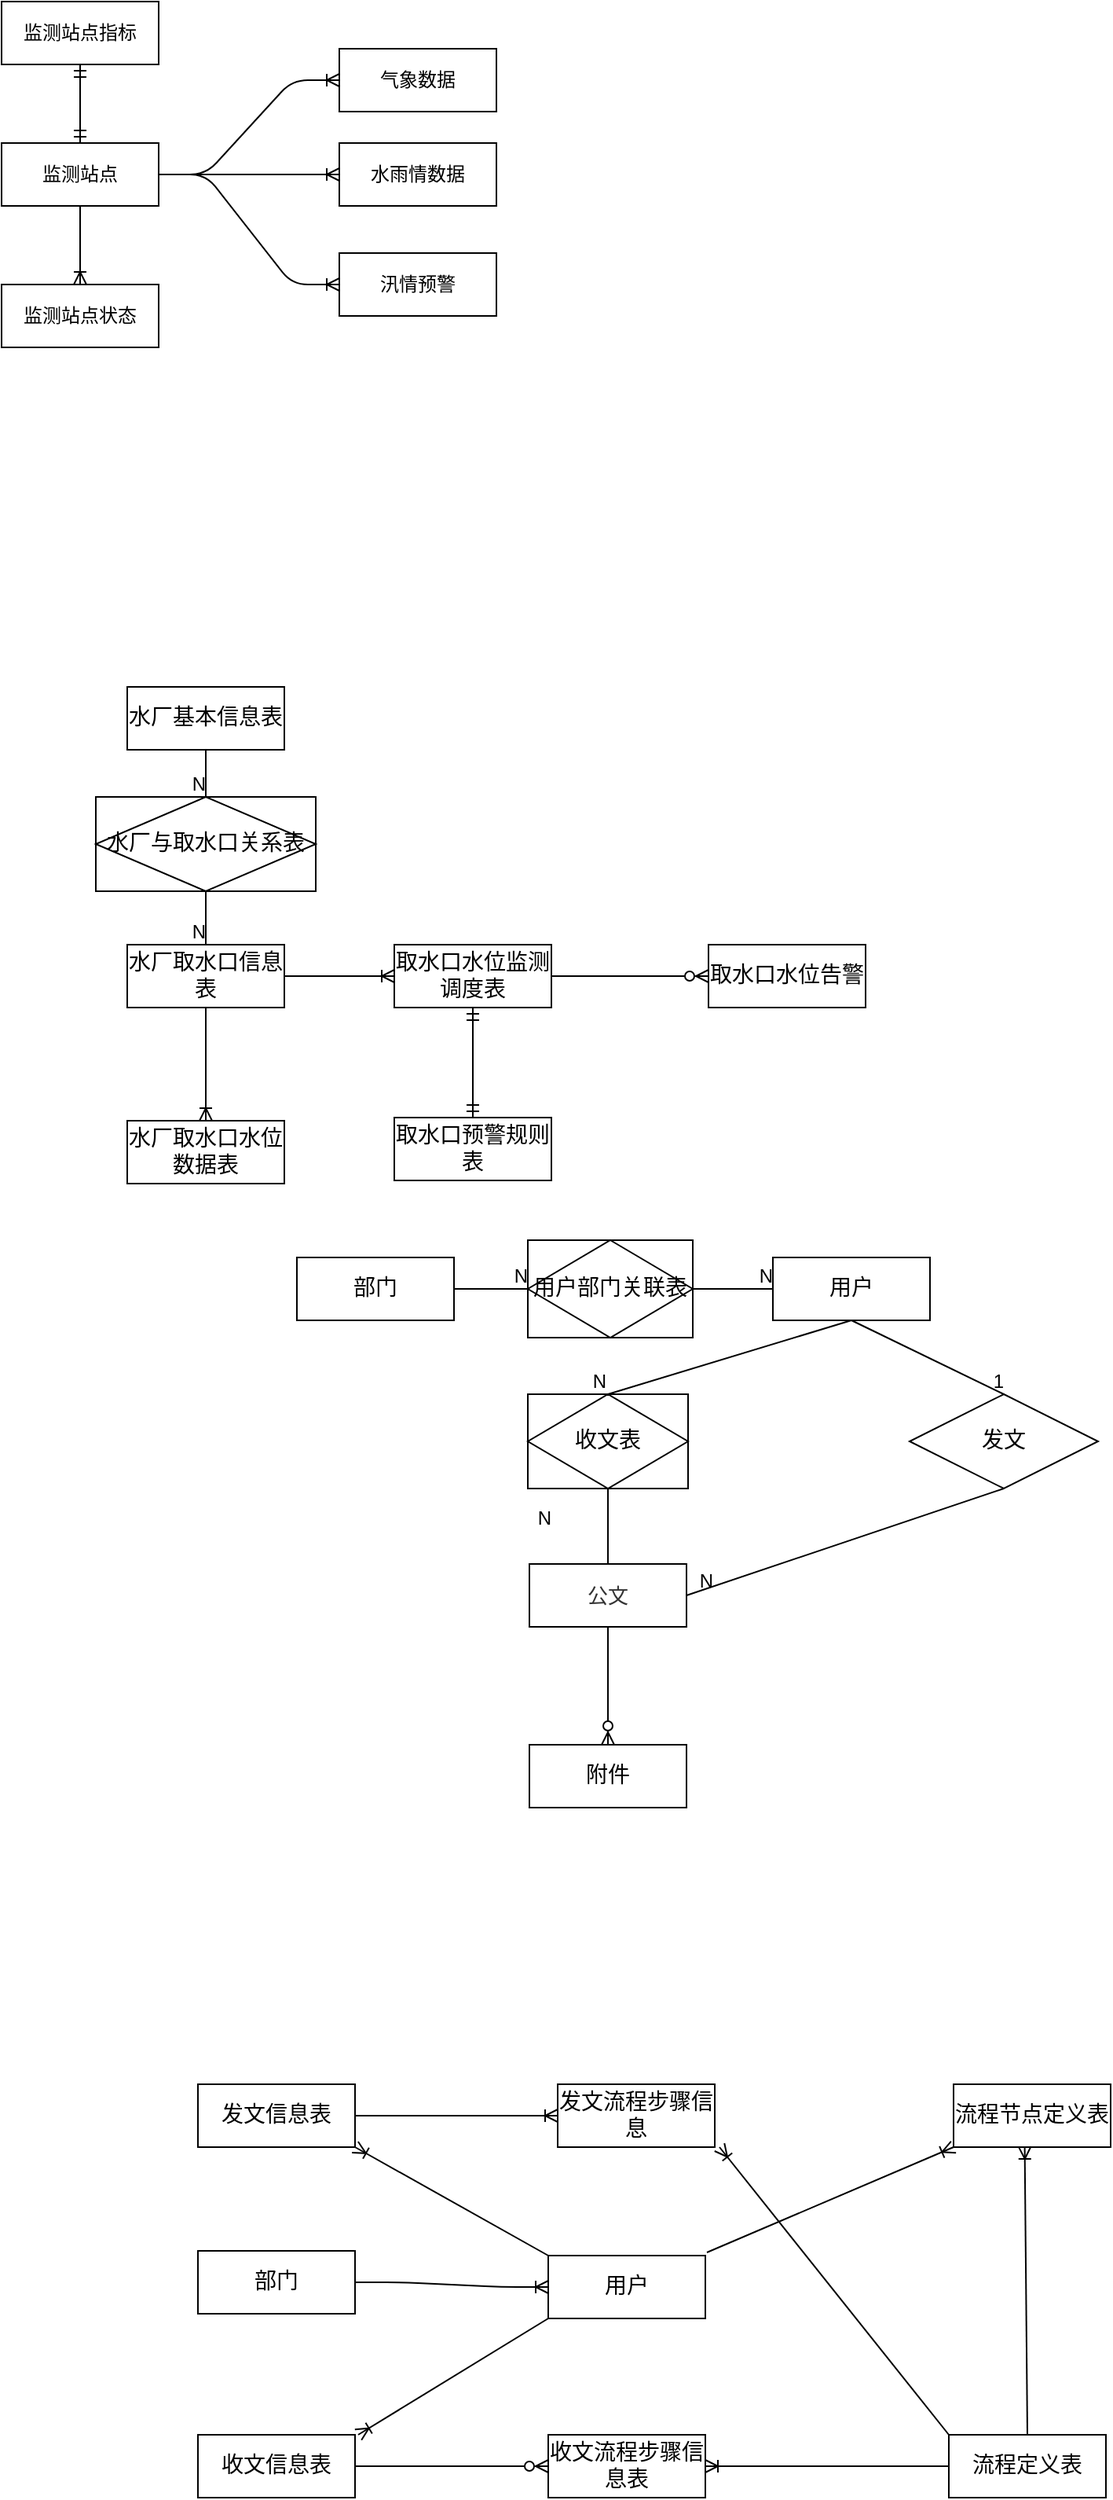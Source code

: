 <mxfile version="14.1.8" type="github">
  <diagram id="R2lEEEUBdFMjLlhIrx00" name="Page-1">
    <mxGraphModel dx="820" dy="408" grid="0" gridSize="10" guides="1" tooltips="1" connect="1" arrows="1" fold="1" page="0" pageScale="1" pageWidth="850" pageHeight="1100" math="0" shadow="0" extFonts="Permanent Marker^https://fonts.googleapis.com/css?family=Permanent+Marker">
      <root>
        <mxCell id="0" />
        <mxCell id="1" parent="0" />
        <mxCell id="ETopGWIWWFFzmafr7ryn-1" value="监测站点" style="whiteSpace=wrap;html=1;align=center;" vertex="1" parent="1">
          <mxGeometry x="40" y="130" width="100" height="40" as="geometry" />
        </mxCell>
        <mxCell id="ETopGWIWWFFzmafr7ryn-2" value="气象数据" style="whiteSpace=wrap;html=1;align=center;" vertex="1" parent="1">
          <mxGeometry x="255" y="70" width="100" height="40" as="geometry" />
        </mxCell>
        <mxCell id="ETopGWIWWFFzmafr7ryn-3" value="水雨情数据" style="whiteSpace=wrap;html=1;align=center;" vertex="1" parent="1">
          <mxGeometry x="255" y="130" width="100" height="40" as="geometry" />
        </mxCell>
        <mxCell id="ETopGWIWWFFzmafr7ryn-4" value="监测站点指标" style="whiteSpace=wrap;html=1;align=center;" vertex="1" parent="1">
          <mxGeometry x="40" y="40" width="100" height="40" as="geometry" />
        </mxCell>
        <mxCell id="ETopGWIWWFFzmafr7ryn-5" value="" style="fontSize=12;html=1;endArrow=ERmandOne;startArrow=ERmandOne;entryX=0.5;entryY=0;entryDx=0;entryDy=0;exitX=0.5;exitY=1;exitDx=0;exitDy=0;" edge="1" parent="1" source="ETopGWIWWFFzmafr7ryn-4" target="ETopGWIWWFFzmafr7ryn-1">
          <mxGeometry width="100" height="100" relative="1" as="geometry">
            <mxPoint x="-10" y="280" as="sourcePoint" />
            <mxPoint x="20" y="240" as="targetPoint" />
          </mxGeometry>
        </mxCell>
        <mxCell id="ETopGWIWWFFzmafr7ryn-6" value="" style="edgeStyle=entityRelationEdgeStyle;fontSize=12;html=1;endArrow=ERoneToMany;entryX=0;entryY=0.5;entryDx=0;entryDy=0;" edge="1" parent="1" source="ETopGWIWWFFzmafr7ryn-1" target="ETopGWIWWFFzmafr7ryn-2">
          <mxGeometry width="100" height="100" relative="1" as="geometry">
            <mxPoint x="200" y="380" as="sourcePoint" />
            <mxPoint x="300" y="280" as="targetPoint" />
          </mxGeometry>
        </mxCell>
        <mxCell id="ETopGWIWWFFzmafr7ryn-7" value="" style="edgeStyle=entityRelationEdgeStyle;fontSize=12;html=1;endArrow=ERoneToMany;exitX=1;exitY=0.5;exitDx=0;exitDy=0;entryX=0;entryY=0.5;entryDx=0;entryDy=0;" edge="1" parent="1" source="ETopGWIWWFFzmafr7ryn-1" target="ETopGWIWWFFzmafr7ryn-3">
          <mxGeometry width="100" height="100" relative="1" as="geometry">
            <mxPoint x="230" y="380" as="sourcePoint" />
            <mxPoint x="330" y="280" as="targetPoint" />
          </mxGeometry>
        </mxCell>
        <mxCell id="ETopGWIWWFFzmafr7ryn-8" value="汛情预警" style="whiteSpace=wrap;html=1;align=center;" vertex="1" parent="1">
          <mxGeometry x="255" y="200" width="100" height="40" as="geometry" />
        </mxCell>
        <mxCell id="ETopGWIWWFFzmafr7ryn-9" value="" style="edgeStyle=entityRelationEdgeStyle;fontSize=12;html=1;endArrow=ERoneToMany;exitX=1;exitY=0.5;exitDx=0;exitDy=0;" edge="1" parent="1" source="ETopGWIWWFFzmafr7ryn-1" target="ETopGWIWWFFzmafr7ryn-8">
          <mxGeometry width="100" height="100" relative="1" as="geometry">
            <mxPoint x="260" y="400" as="sourcePoint" />
            <mxPoint x="360" y="300" as="targetPoint" />
          </mxGeometry>
        </mxCell>
        <mxCell id="ETopGWIWWFFzmafr7ryn-10" value="监测站点状态" style="whiteSpace=wrap;html=1;align=center;" vertex="1" parent="1">
          <mxGeometry x="40" y="220" width="100" height="40" as="geometry" />
        </mxCell>
        <mxCell id="ETopGWIWWFFzmafr7ryn-11" value="" style="edgeStyle=orthogonalEdgeStyle;fontSize=12;html=1;endArrow=ERoneToMany;exitX=0.5;exitY=1;exitDx=0;exitDy=0;entryX=0.5;entryY=0;entryDx=0;entryDy=0;" edge="1" parent="1" source="ETopGWIWWFFzmafr7ryn-1" target="ETopGWIWWFFzmafr7ryn-10">
          <mxGeometry width="100" height="100" relative="1" as="geometry">
            <mxPoint x="130" y="430" as="sourcePoint" />
            <mxPoint x="230" y="330" as="targetPoint" />
          </mxGeometry>
        </mxCell>
        <mxCell id="ETopGWIWWFFzmafr7ryn-13" value="取水口水位监测调度表" style="whiteSpace=wrap;html=1;align=center;fontFamily=仿宋;fontSize=14;" vertex="1" parent="1">
          <mxGeometry x="290" y="640" width="100" height="40" as="geometry" />
        </mxCell>
        <mxCell id="ETopGWIWWFFzmafr7ryn-16" value="取水口水位告警" style="whiteSpace=wrap;html=1;align=center;fontFamily=仿宋;fontSize=14;" vertex="1" parent="1">
          <mxGeometry x="490" y="640" width="100" height="40" as="geometry" />
        </mxCell>
        <mxCell id="ETopGWIWWFFzmafr7ryn-17" value="取水口预警规则表" style="whiteSpace=wrap;html=1;align=center;fontFamily=仿宋;fontSize=14;" vertex="1" parent="1">
          <mxGeometry x="290" y="750" width="100" height="40" as="geometry" />
        </mxCell>
        <mxCell id="ETopGWIWWFFzmafr7ryn-18" value="" style="edgeStyle=orthogonalEdgeStyle;fontSize=14;html=1;endArrow=ERmandOne;startArrow=ERmandOne;entryX=0.5;entryY=1;entryDx=0;entryDy=0;exitX=0.5;exitY=0;exitDx=0;exitDy=0;fontFamily=仿宋;" edge="1" parent="1" target="ETopGWIWWFFzmafr7ryn-13" source="ETopGWIWWFFzmafr7ryn-17">
          <mxGeometry width="100" height="100" relative="1" as="geometry">
            <mxPoint x="370" y="710" as="sourcePoint" />
            <mxPoint x="520" y="780" as="targetPoint" />
          </mxGeometry>
        </mxCell>
        <mxCell id="ETopGWIWWFFzmafr7ryn-19" value="水厂基本信息表" style="whiteSpace=wrap;html=1;align=center;fontFamily=仿宋;fontSize=14;" vertex="1" parent="1">
          <mxGeometry x="120" y="476" width="100" height="40" as="geometry" />
        </mxCell>
        <mxCell id="ETopGWIWWFFzmafr7ryn-21" value="水厂取水口信息表" style="whiteSpace=wrap;html=1;align=center;fontFamily=仿宋;fontSize=14;" vertex="1" parent="1">
          <mxGeometry x="120" y="640" width="100" height="40" as="geometry" />
        </mxCell>
        <mxCell id="ETopGWIWWFFzmafr7ryn-27" value="" style="edgeStyle=entityRelationEdgeStyle;fontSize=14;html=1;endArrow=ERzeroToMany;endFill=1;entryX=0;entryY=0.5;entryDx=0;entryDy=0;fontFamily=仿宋;" edge="1" parent="1" source="ETopGWIWWFFzmafr7ryn-13" target="ETopGWIWWFFzmafr7ryn-16">
          <mxGeometry width="100" height="100" relative="1" as="geometry">
            <mxPoint x="390" y="660" as="sourcePoint" />
            <mxPoint x="505" y="660" as="targetPoint" />
          </mxGeometry>
        </mxCell>
        <mxCell id="ETopGWIWWFFzmafr7ryn-28" value="" style="edgeStyle=orthogonalEdgeStyle;fontSize=14;html=1;endArrow=ERoneToMany;exitX=1;exitY=0.5;exitDx=0;exitDy=0;entryX=0;entryY=0.5;entryDx=0;entryDy=0;fontFamily=仿宋;" edge="1" parent="1" source="ETopGWIWWFFzmafr7ryn-21" target="ETopGWIWWFFzmafr7ryn-13">
          <mxGeometry width="100" height="100" relative="1" as="geometry">
            <mxPoint x="240" y="940" as="sourcePoint" />
            <mxPoint x="340" y="840" as="targetPoint" />
          </mxGeometry>
        </mxCell>
        <mxCell id="ETopGWIWWFFzmafr7ryn-29" value="水厂取水口水位数据表" style="whiteSpace=wrap;html=1;align=center;fontFamily=仿宋;fontSize=14;" vertex="1" parent="1">
          <mxGeometry x="120" y="752" width="100" height="40" as="geometry" />
        </mxCell>
        <mxCell id="ETopGWIWWFFzmafr7ryn-30" value="" style="edgeStyle=orthogonalEdgeStyle;fontSize=12;html=1;endArrow=ERoneToMany;exitX=0.5;exitY=1;exitDx=0;exitDy=0;entryX=0.5;entryY=0;entryDx=0;entryDy=0;fontFamily=仿宋;" edge="1" parent="1" source="ETopGWIWWFFzmafr7ryn-21" target="ETopGWIWWFFzmafr7ryn-29">
          <mxGeometry width="100" height="100" relative="1" as="geometry">
            <mxPoint x="252" y="930" as="sourcePoint" />
            <mxPoint x="352" y="830" as="targetPoint" />
          </mxGeometry>
        </mxCell>
        <mxCell id="ETopGWIWWFFzmafr7ryn-31" value="水厂与取水口关系表" style="shape=associativeEntity;whiteSpace=wrap;html=1;align=center;fontFamily=仿宋;fontSize=14;" vertex="1" parent="1">
          <mxGeometry x="100" y="546" width="140" height="60" as="geometry" />
        </mxCell>
        <mxCell id="ETopGWIWWFFzmafr7ryn-32" value="" style="endArrow=none;html=1;rounded=0;fontFamily=仿宋;fontSize=14;exitX=0.5;exitY=1;exitDx=0;exitDy=0;" edge="1" parent="1" source="ETopGWIWWFFzmafr7ryn-19" target="ETopGWIWWFFzmafr7ryn-31">
          <mxGeometry relative="1" as="geometry">
            <mxPoint x="322" y="563" as="sourcePoint" />
            <mxPoint x="482" y="563" as="targetPoint" />
          </mxGeometry>
        </mxCell>
        <mxCell id="ETopGWIWWFFzmafr7ryn-33" value="N" style="resizable=0;html=1;align=right;verticalAlign=bottom;" connectable="0" vertex="1" parent="ETopGWIWWFFzmafr7ryn-32">
          <mxGeometry x="1" relative="1" as="geometry" />
        </mxCell>
        <mxCell id="ETopGWIWWFFzmafr7ryn-34" value="" style="endArrow=none;html=1;rounded=0;fontFamily=仿宋;fontSize=14;exitX=0.5;exitY=1;exitDx=0;exitDy=0;" edge="1" parent="1" source="ETopGWIWWFFzmafr7ryn-31" target="ETopGWIWWFFzmafr7ryn-21">
          <mxGeometry relative="1" as="geometry">
            <mxPoint x="314" y="604" as="sourcePoint" />
            <mxPoint x="474" y="604" as="targetPoint" />
          </mxGeometry>
        </mxCell>
        <mxCell id="ETopGWIWWFFzmafr7ryn-35" value="N" style="resizable=0;html=1;align=right;verticalAlign=bottom;" connectable="0" vertex="1" parent="ETopGWIWWFFzmafr7ryn-34">
          <mxGeometry x="1" relative="1" as="geometry" />
        </mxCell>
        <mxCell id="ETopGWIWWFFzmafr7ryn-36" value="用户" style="whiteSpace=wrap;html=1;align=center;fontFamily=仿宋;fontSize=14;" vertex="1" parent="1">
          <mxGeometry x="531" y="839" width="100" height="40" as="geometry" />
        </mxCell>
        <mxCell id="ETopGWIWWFFzmafr7ryn-37" value="部门" style="whiteSpace=wrap;html=1;align=center;fontFamily=仿宋;fontSize=14;" vertex="1" parent="1">
          <mxGeometry x="228" y="839" width="100" height="40" as="geometry" />
        </mxCell>
        <mxCell id="ETopGWIWWFFzmafr7ryn-38" value="用户部门关联表" style="shape=associativeEntity;whiteSpace=wrap;html=1;align=center;fontFamily=仿宋;fontSize=14;" vertex="1" parent="1">
          <mxGeometry x="375" y="828" width="105" height="62" as="geometry" />
        </mxCell>
        <mxCell id="ETopGWIWWFFzmafr7ryn-39" value="" style="endArrow=none;html=1;rounded=0;fontFamily=仿宋;fontSize=14;exitX=1;exitY=0.5;exitDx=0;exitDy=0;entryX=0;entryY=0.5;entryDx=0;entryDy=0;" edge="1" parent="1" source="ETopGWIWWFFzmafr7ryn-37" target="ETopGWIWWFFzmafr7ryn-38">
          <mxGeometry relative="1" as="geometry">
            <mxPoint x="366" y="904" as="sourcePoint" />
            <mxPoint x="526" y="904" as="targetPoint" />
          </mxGeometry>
        </mxCell>
        <mxCell id="ETopGWIWWFFzmafr7ryn-40" value="N" style="resizable=0;html=1;align=right;verticalAlign=bottom;" connectable="0" vertex="1" parent="ETopGWIWWFFzmafr7ryn-39">
          <mxGeometry x="1" relative="1" as="geometry" />
        </mxCell>
        <mxCell id="ETopGWIWWFFzmafr7ryn-41" value="" style="endArrow=none;html=1;rounded=0;fontFamily=仿宋;fontSize=14;exitX=1;exitY=0.5;exitDx=0;exitDy=0;" edge="1" parent="1" source="ETopGWIWWFFzmafr7ryn-38" target="ETopGWIWWFFzmafr7ryn-36">
          <mxGeometry relative="1" as="geometry">
            <mxPoint x="561" y="901" as="sourcePoint" />
            <mxPoint x="721" y="901" as="targetPoint" />
          </mxGeometry>
        </mxCell>
        <mxCell id="ETopGWIWWFFzmafr7ryn-42" value="N" style="resizable=0;html=1;align=right;verticalAlign=bottom;" connectable="0" vertex="1" parent="ETopGWIWWFFzmafr7ryn-41">
          <mxGeometry x="1" relative="1" as="geometry" />
        </mxCell>
        <mxCell id="ETopGWIWWFFzmafr7ryn-43" value="&lt;font color=&quot;#333333&quot; face=&quot;arial, sans-serif&quot;&gt;&lt;span style=&quot;font-size: 13px&quot;&gt;公文&lt;/span&gt;&lt;/font&gt;" style="whiteSpace=wrap;html=1;align=center;fontFamily=仿宋;fontSize=14;" vertex="1" parent="1">
          <mxGeometry x="376" y="1034" width="100" height="40" as="geometry" />
        </mxCell>
        <mxCell id="ETopGWIWWFFzmafr7ryn-49" value="发文" style="shape=rhombus;perimeter=rhombusPerimeter;whiteSpace=wrap;html=1;align=center;fontFamily=仿宋;fontSize=14;" vertex="1" parent="1">
          <mxGeometry x="618" y="926" width="120" height="60" as="geometry" />
        </mxCell>
        <mxCell id="ETopGWIWWFFzmafr7ryn-50" value="" style="endArrow=none;html=1;rounded=0;fontFamily=仿宋;fontSize=14;exitX=0.5;exitY=1;exitDx=0;exitDy=0;entryX=0.5;entryY=0;entryDx=0;entryDy=0;" edge="1" parent="1" source="ETopGWIWWFFzmafr7ryn-36" target="ETopGWIWWFFzmafr7ryn-49">
          <mxGeometry relative="1" as="geometry">
            <mxPoint x="655" y="917" as="sourcePoint" />
            <mxPoint x="815" y="917" as="targetPoint" />
          </mxGeometry>
        </mxCell>
        <mxCell id="ETopGWIWWFFzmafr7ryn-51" value="1" style="resizable=0;html=1;align=right;verticalAlign=bottom;" connectable="0" vertex="1" parent="ETopGWIWWFFzmafr7ryn-50">
          <mxGeometry x="1" relative="1" as="geometry" />
        </mxCell>
        <mxCell id="ETopGWIWWFFzmafr7ryn-52" value="" style="endArrow=none;html=1;rounded=0;fontFamily=仿宋;fontSize=14;exitX=0.5;exitY=1;exitDx=0;exitDy=0;entryX=1;entryY=0.5;entryDx=0;entryDy=0;" edge="1" parent="1" source="ETopGWIWWFFzmafr7ryn-49" target="ETopGWIWWFFzmafr7ryn-43">
          <mxGeometry relative="1" as="geometry">
            <mxPoint x="545" y="1031" as="sourcePoint" />
            <mxPoint x="705" y="1031" as="targetPoint" />
          </mxGeometry>
        </mxCell>
        <mxCell id="ETopGWIWWFFzmafr7ryn-53" value="N" style="resizable=0;html=1;align=right;verticalAlign=bottom;" connectable="0" vertex="1" parent="ETopGWIWWFFzmafr7ryn-52">
          <mxGeometry x="1" relative="1" as="geometry">
            <mxPoint x="17.35" y="-0.12" as="offset" />
          </mxGeometry>
        </mxCell>
        <mxCell id="ETopGWIWWFFzmafr7ryn-57" value="" style="endArrow=none;html=1;rounded=0;fontFamily=仿宋;fontSize=14;entryX=0.5;entryY=0;entryDx=0;entryDy=0;exitX=0.5;exitY=1;exitDx=0;exitDy=0;" edge="1" parent="1" source="ETopGWIWWFFzmafr7ryn-36" target="ETopGWIWWFFzmafr7ryn-61">
          <mxGeometry relative="1" as="geometry">
            <mxPoint x="442" y="927" as="sourcePoint" />
            <mxPoint x="430" y="930" as="targetPoint" />
          </mxGeometry>
        </mxCell>
        <mxCell id="ETopGWIWWFFzmafr7ryn-58" value="N" style="resizable=0;html=1;align=right;verticalAlign=bottom;" connectable="0" vertex="1" parent="ETopGWIWWFFzmafr7ryn-57">
          <mxGeometry x="1" relative="1" as="geometry" />
        </mxCell>
        <mxCell id="ETopGWIWWFFzmafr7ryn-71" value="N" style="resizable=0;html=1;align=right;verticalAlign=bottom;" connectable="0" vertex="1" parent="ETopGWIWWFFzmafr7ryn-57">
          <mxGeometry x="1" relative="1" as="geometry">
            <mxPoint x="-35.76" y="87.89" as="offset" />
          </mxGeometry>
        </mxCell>
        <mxCell id="ETopGWIWWFFzmafr7ryn-59" value="" style="endArrow=none;html=1;rounded=0;fontFamily=仿宋;fontSize=14;entryX=0.5;entryY=1;entryDx=0;entryDy=0;exitX=0.5;exitY=0;exitDx=0;exitDy=0;" edge="1" parent="1" source="ETopGWIWWFFzmafr7ryn-43" target="ETopGWIWWFFzmafr7ryn-61">
          <mxGeometry relative="1" as="geometry">
            <mxPoint x="325" y="1011" as="sourcePoint" />
            <mxPoint x="430" y="990" as="targetPoint" />
          </mxGeometry>
        </mxCell>
        <mxCell id="ETopGWIWWFFzmafr7ryn-60" value="N" style="resizable=0;html=1;align=right;verticalAlign=bottom;" connectable="0" vertex="1" parent="ETopGWIWWFFzmafr7ryn-59">
          <mxGeometry x="1" relative="1" as="geometry" />
        </mxCell>
        <mxCell id="ETopGWIWWFFzmafr7ryn-61" value="收文表" style="shape=associativeEntity;whiteSpace=wrap;html=1;align=center;fontFamily=仿宋;fontSize=14;" vertex="1" parent="1">
          <mxGeometry x="375" y="926" width="102" height="60" as="geometry" />
        </mxCell>
        <mxCell id="ETopGWIWWFFzmafr7ryn-72" value="附件" style="whiteSpace=wrap;html=1;align=center;fontFamily=仿宋;fontSize=14;" vertex="1" parent="1">
          <mxGeometry x="376" y="1149" width="100" height="40" as="geometry" />
        </mxCell>
        <mxCell id="ETopGWIWWFFzmafr7ryn-75" value="" style="edgeStyle=orthogonalEdgeStyle;fontSize=12;html=1;endArrow=ERzeroToMany;endFill=1;exitX=0.5;exitY=1;exitDx=0;exitDy=0;entryX=0.5;entryY=0;entryDx=0;entryDy=0;" edge="1" parent="1" source="ETopGWIWWFFzmafr7ryn-43" target="ETopGWIWWFFzmafr7ryn-72">
          <mxGeometry width="100" height="100" relative="1" as="geometry">
            <mxPoint x="483" y="1199" as="sourcePoint" />
            <mxPoint x="583" y="1099" as="targetPoint" />
          </mxGeometry>
        </mxCell>
        <mxCell id="ETopGWIWWFFzmafr7ryn-76" value="部门" style="whiteSpace=wrap;html=1;align=center;fontFamily=仿宋;fontSize=14;" vertex="1" parent="1">
          <mxGeometry x="165" y="1471" width="100" height="40" as="geometry" />
        </mxCell>
        <mxCell id="ETopGWIWWFFzmafr7ryn-77" value="发文流程步骤信息" style="whiteSpace=wrap;html=1;align=center;fontFamily=仿宋;fontSize=14;" vertex="1" parent="1">
          <mxGeometry x="394" y="1365" width="100" height="40" as="geometry" />
        </mxCell>
        <mxCell id="ETopGWIWWFFzmafr7ryn-78" value="流程节点定义表" style="whiteSpace=wrap;html=1;align=center;fontFamily=仿宋;fontSize=14;" vertex="1" parent="1">
          <mxGeometry x="646" y="1365" width="100" height="40" as="geometry" />
        </mxCell>
        <mxCell id="ETopGWIWWFFzmafr7ryn-79" value="用户" style="whiteSpace=wrap;html=1;align=center;fontFamily=仿宋;fontSize=14;" vertex="1" parent="1">
          <mxGeometry x="388" y="1474" width="100" height="40" as="geometry" />
        </mxCell>
        <mxCell id="ETopGWIWWFFzmafr7ryn-80" value="收文信息表" style="whiteSpace=wrap;html=1;align=center;fontFamily=仿宋;fontSize=14;" vertex="1" parent="1">
          <mxGeometry x="165" y="1588" width="100" height="40" as="geometry" />
        </mxCell>
        <mxCell id="ETopGWIWWFFzmafr7ryn-81" value="收文流程步骤信息表" style="whiteSpace=wrap;html=1;align=center;fontFamily=仿宋;fontSize=14;" vertex="1" parent="1">
          <mxGeometry x="388" y="1588" width="100" height="40" as="geometry" />
        </mxCell>
        <mxCell id="ETopGWIWWFFzmafr7ryn-82" value="流程定义表" style="whiteSpace=wrap;html=1;align=center;fontFamily=仿宋;fontSize=14;" vertex="1" parent="1">
          <mxGeometry x="643" y="1588" width="100" height="40" as="geometry" />
        </mxCell>
        <mxCell id="ETopGWIWWFFzmafr7ryn-83" value="发文信息表" style="whiteSpace=wrap;html=1;align=center;fontFamily=仿宋;fontSize=14;" vertex="1" parent="1">
          <mxGeometry x="165" y="1365" width="100" height="40" as="geometry" />
        </mxCell>
        <mxCell id="ETopGWIWWFFzmafr7ryn-84" value="" style="edgeStyle=entityRelationEdgeStyle;fontSize=12;html=1;endArrow=ERoneToMany;exitX=1;exitY=0.5;exitDx=0;exitDy=0;entryX=0;entryY=0.5;entryDx=0;entryDy=0;" edge="1" parent="1" source="ETopGWIWWFFzmafr7ryn-83" target="ETopGWIWWFFzmafr7ryn-77">
          <mxGeometry width="100" height="100" relative="1" as="geometry">
            <mxPoint x="295" y="1522" as="sourcePoint" />
            <mxPoint x="395" y="1422" as="targetPoint" />
          </mxGeometry>
        </mxCell>
        <mxCell id="ETopGWIWWFFzmafr7ryn-85" value="" style="fontSize=12;html=1;endArrow=ERoneToMany;exitX=0;exitY=0;exitDx=0;exitDy=0;entryX=1;entryY=1;entryDx=0;entryDy=0;elbow=vertical;" edge="1" parent="1" source="ETopGWIWWFFzmafr7ryn-79" target="ETopGWIWWFFzmafr7ryn-83">
          <mxGeometry width="100" height="100" relative="1" as="geometry">
            <mxPoint x="305" y="1544" as="sourcePoint" />
            <mxPoint x="405" y="1444" as="targetPoint" />
          </mxGeometry>
        </mxCell>
        <mxCell id="ETopGWIWWFFzmafr7ryn-86" value="" style="edgeStyle=entityRelationEdgeStyle;fontSize=12;html=1;endArrow=ERoneToMany;" edge="1" parent="1" source="ETopGWIWWFFzmafr7ryn-76" target="ETopGWIWWFFzmafr7ryn-79">
          <mxGeometry width="100" height="100" relative="1" as="geometry">
            <mxPoint x="271" y="1614" as="sourcePoint" />
            <mxPoint x="371" y="1514" as="targetPoint" />
          </mxGeometry>
        </mxCell>
        <mxCell id="ETopGWIWWFFzmafr7ryn-87" value="" style="edgeStyle=entityRelationEdgeStyle;fontSize=12;html=1;endArrow=ERzeroToMany;endFill=1;" edge="1" parent="1" source="ETopGWIWWFFzmafr7ryn-80" target="ETopGWIWWFFzmafr7ryn-81">
          <mxGeometry width="100" height="100" relative="1" as="geometry">
            <mxPoint x="338" y="1744" as="sourcePoint" />
            <mxPoint x="438" y="1644" as="targetPoint" />
          </mxGeometry>
        </mxCell>
        <mxCell id="ETopGWIWWFFzmafr7ryn-88" value="" style="fontSize=12;html=1;endArrow=ERoneToMany;entryX=0.453;entryY=0.988;entryDx=0;entryDy=0;entryPerimeter=0;exitX=0.5;exitY=0;exitDx=0;exitDy=0;" edge="1" parent="1" source="ETopGWIWWFFzmafr7ryn-82" target="ETopGWIWWFFzmafr7ryn-78">
          <mxGeometry width="100" height="100" relative="1" as="geometry">
            <mxPoint x="789" y="1628" as="sourcePoint" />
            <mxPoint x="889" y="1528" as="targetPoint" />
          </mxGeometry>
        </mxCell>
        <mxCell id="ETopGWIWWFFzmafr7ryn-89" value="" style="edgeStyle=entityRelationEdgeStyle;fontSize=12;html=1;endArrow=ERoneToMany;exitX=0;exitY=0.5;exitDx=0;exitDy=0;entryX=1;entryY=0.5;entryDx=0;entryDy=0;" edge="1" parent="1" source="ETopGWIWWFFzmafr7ryn-82" target="ETopGWIWWFFzmafr7ryn-81">
          <mxGeometry width="100" height="100" relative="1" as="geometry">
            <mxPoint x="526" y="1736" as="sourcePoint" />
            <mxPoint x="626" y="1636" as="targetPoint" />
          </mxGeometry>
        </mxCell>
        <mxCell id="ETopGWIWWFFzmafr7ryn-90" value="" style="fontSize=12;html=1;endArrow=ERoneToMany;entryX=0;entryY=1;entryDx=0;entryDy=0;" edge="1" parent="1" target="ETopGWIWWFFzmafr7ryn-78">
          <mxGeometry width="100" height="100" relative="1" as="geometry">
            <mxPoint x="489" y="1472" as="sourcePoint" />
            <mxPoint x="627" y="1478" as="targetPoint" />
          </mxGeometry>
        </mxCell>
        <mxCell id="ETopGWIWWFFzmafr7ryn-91" value="" style="fontSize=12;html=1;endArrow=ERoneToMany;exitX=0;exitY=0;exitDx=0;exitDy=0;" edge="1" parent="1" source="ETopGWIWWFFzmafr7ryn-82">
          <mxGeometry width="100" height="100" relative="1" as="geometry">
            <mxPoint x="593" y="1573" as="sourcePoint" />
            <mxPoint x="497" y="1405" as="targetPoint" />
          </mxGeometry>
        </mxCell>
        <mxCell id="ETopGWIWWFFzmafr7ryn-92" value="" style="fontSize=12;html=1;endArrow=ERoneToMany;exitX=0;exitY=1;exitDx=0;exitDy=0;" edge="1" parent="1" source="ETopGWIWWFFzmafr7ryn-79">
          <mxGeometry width="100" height="100" relative="1" as="geometry">
            <mxPoint x="295" y="1642" as="sourcePoint" />
            <mxPoint x="267" y="1588" as="targetPoint" />
          </mxGeometry>
        </mxCell>
      </root>
    </mxGraphModel>
  </diagram>
</mxfile>
